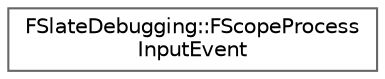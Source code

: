 digraph "Graphical Class Hierarchy"
{
 // INTERACTIVE_SVG=YES
 // LATEX_PDF_SIZE
  bgcolor="transparent";
  edge [fontname=Helvetica,fontsize=10,labelfontname=Helvetica,labelfontsize=10];
  node [fontname=Helvetica,fontsize=10,shape=box,height=0.2,width=0.4];
  rankdir="LR";
  Node0 [id="Node000000",label="FSlateDebugging::FScopeProcess\lInputEvent",height=0.2,width=0.4,color="grey40", fillcolor="white", style="filled",URL="$d9/dc1/structFSlateDebugging_1_1FScopeProcessInputEvent.html",tooltip=" "];
}
